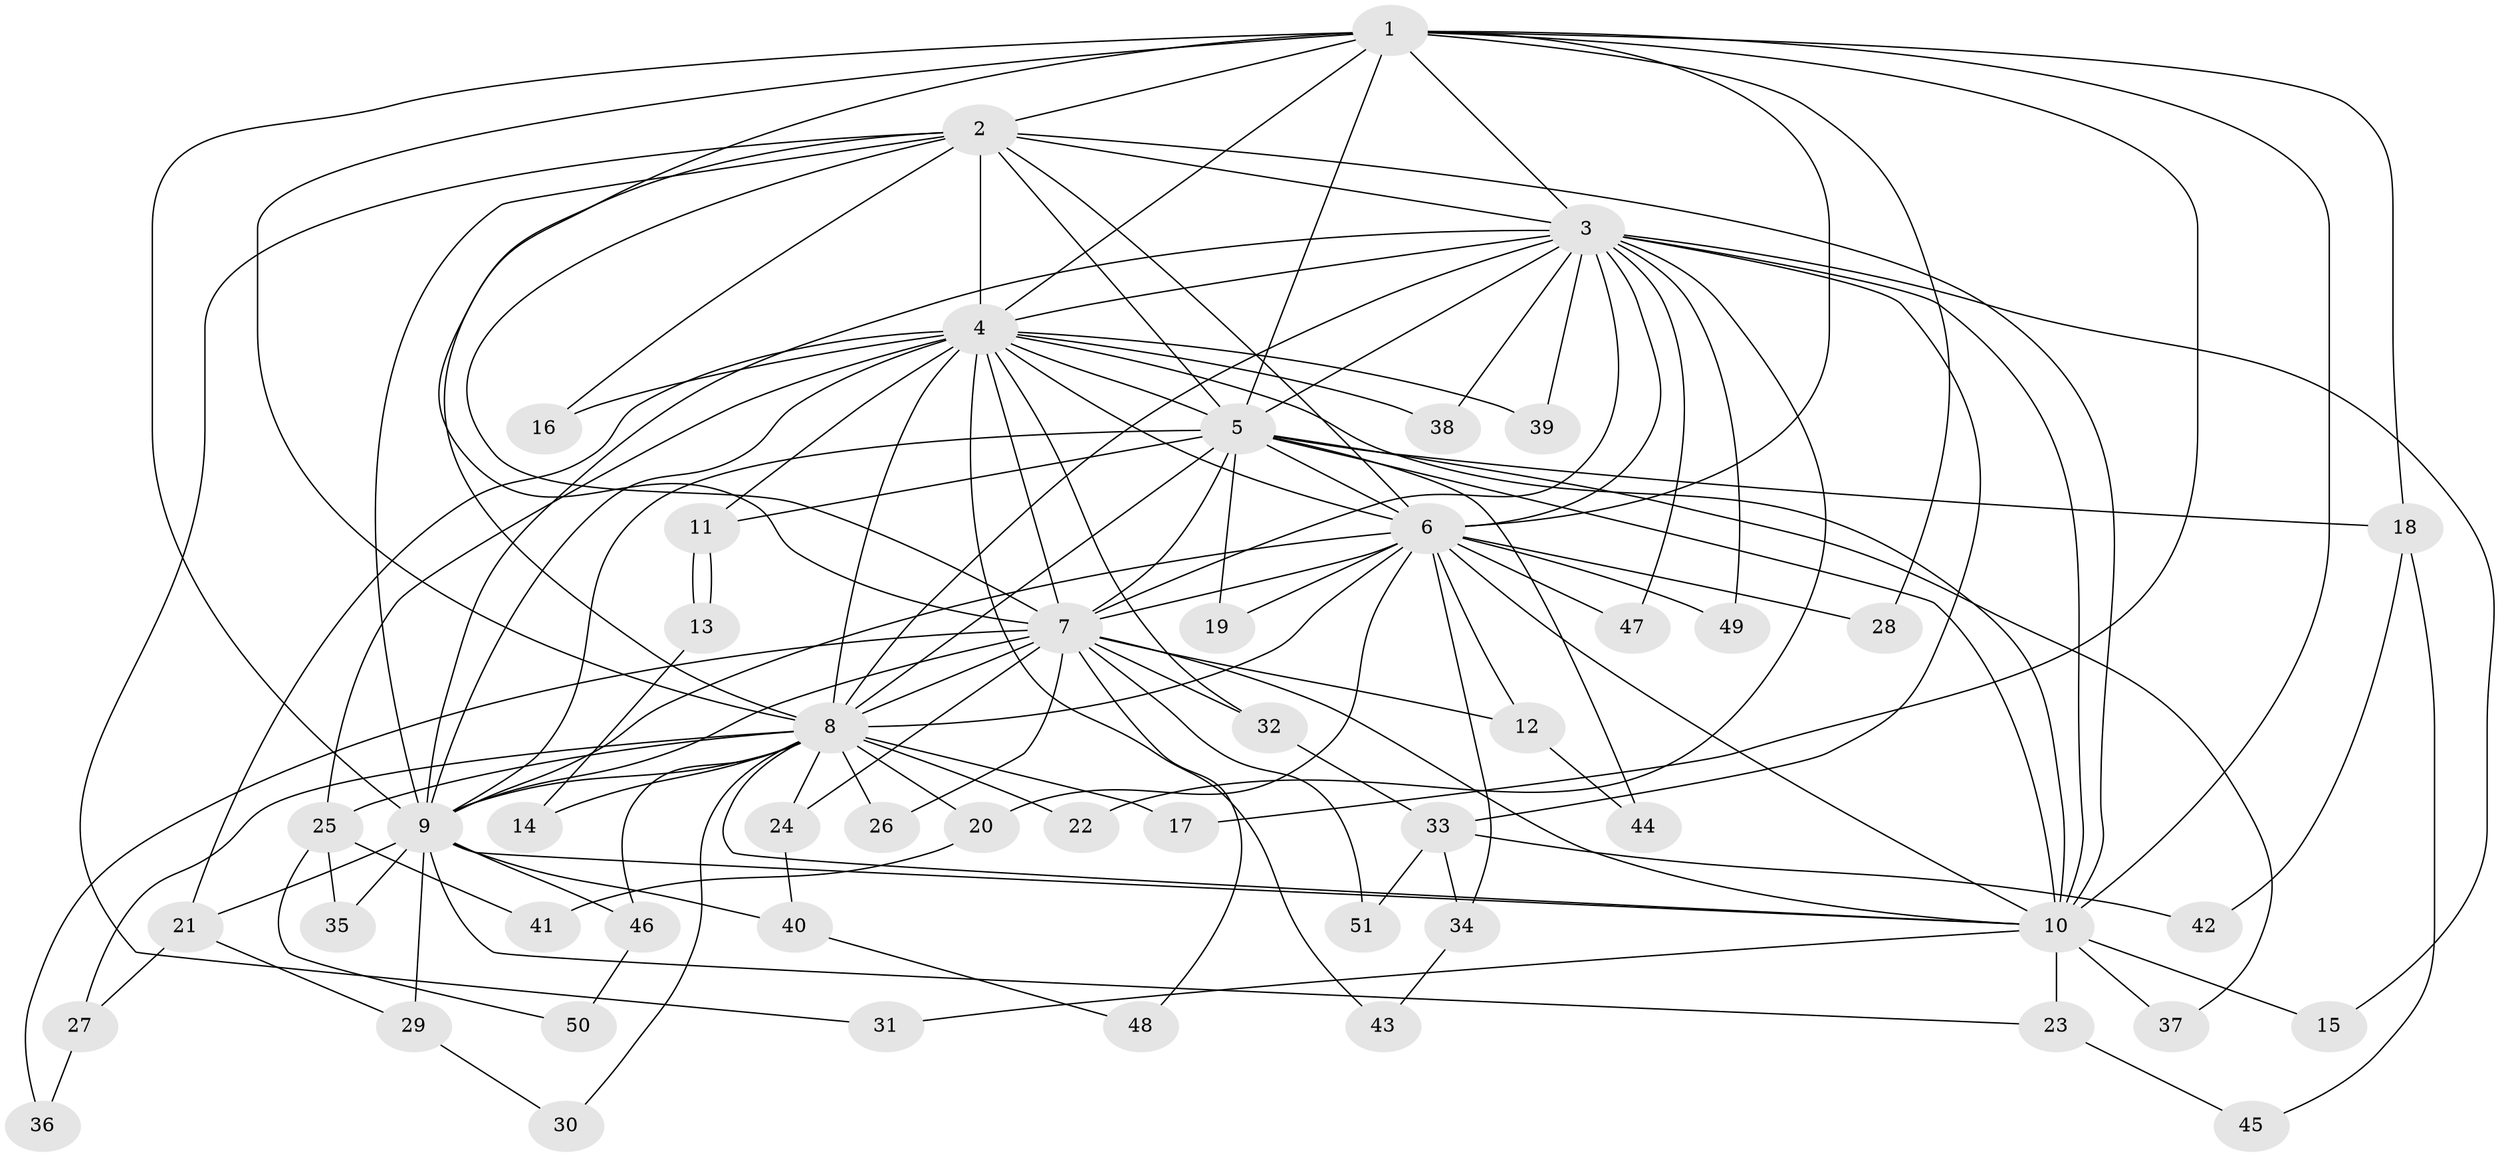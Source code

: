 // Generated by graph-tools (version 1.1) at 2025/35/03/09/25 02:35:08]
// undirected, 51 vertices, 127 edges
graph export_dot {
graph [start="1"]
  node [color=gray90,style=filled];
  1;
  2;
  3;
  4;
  5;
  6;
  7;
  8;
  9;
  10;
  11;
  12;
  13;
  14;
  15;
  16;
  17;
  18;
  19;
  20;
  21;
  22;
  23;
  24;
  25;
  26;
  27;
  28;
  29;
  30;
  31;
  32;
  33;
  34;
  35;
  36;
  37;
  38;
  39;
  40;
  41;
  42;
  43;
  44;
  45;
  46;
  47;
  48;
  49;
  50;
  51;
  1 -- 2;
  1 -- 3;
  1 -- 4;
  1 -- 5;
  1 -- 6;
  1 -- 7;
  1 -- 8;
  1 -- 9;
  1 -- 10;
  1 -- 17;
  1 -- 18;
  1 -- 28;
  2 -- 3;
  2 -- 4;
  2 -- 5;
  2 -- 6;
  2 -- 7;
  2 -- 8;
  2 -- 9;
  2 -- 10;
  2 -- 16;
  2 -- 31;
  3 -- 4;
  3 -- 5;
  3 -- 6;
  3 -- 7;
  3 -- 8;
  3 -- 9;
  3 -- 10;
  3 -- 15;
  3 -- 22;
  3 -- 33;
  3 -- 38;
  3 -- 39;
  3 -- 47;
  3 -- 49;
  4 -- 5;
  4 -- 6;
  4 -- 7;
  4 -- 8;
  4 -- 9;
  4 -- 10;
  4 -- 11;
  4 -- 16;
  4 -- 21;
  4 -- 25;
  4 -- 32;
  4 -- 38;
  4 -- 39;
  4 -- 43;
  5 -- 6;
  5 -- 7;
  5 -- 8;
  5 -- 9;
  5 -- 10;
  5 -- 11;
  5 -- 18;
  5 -- 19;
  5 -- 37;
  5 -- 44;
  6 -- 7;
  6 -- 8;
  6 -- 9;
  6 -- 10;
  6 -- 12;
  6 -- 19;
  6 -- 20;
  6 -- 28;
  6 -- 34;
  6 -- 47;
  6 -- 49;
  7 -- 8;
  7 -- 9;
  7 -- 10;
  7 -- 12;
  7 -- 24;
  7 -- 26;
  7 -- 32;
  7 -- 36;
  7 -- 48;
  7 -- 51;
  8 -- 9;
  8 -- 10;
  8 -- 14;
  8 -- 17;
  8 -- 20;
  8 -- 22;
  8 -- 24;
  8 -- 25;
  8 -- 26;
  8 -- 27;
  8 -- 30;
  8 -- 46;
  9 -- 10;
  9 -- 21;
  9 -- 23;
  9 -- 29;
  9 -- 35;
  9 -- 40;
  9 -- 46;
  10 -- 15;
  10 -- 23;
  10 -- 31;
  10 -- 37;
  11 -- 13;
  11 -- 13;
  12 -- 44;
  13 -- 14;
  18 -- 42;
  18 -- 45;
  20 -- 41;
  21 -- 27;
  21 -- 29;
  23 -- 45;
  24 -- 40;
  25 -- 35;
  25 -- 41;
  25 -- 50;
  27 -- 36;
  29 -- 30;
  32 -- 33;
  33 -- 34;
  33 -- 42;
  33 -- 51;
  34 -- 43;
  40 -- 48;
  46 -- 50;
}
